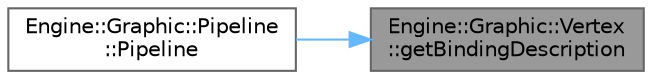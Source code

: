 digraph "Engine::Graphic::Vertex::getBindingDescription"
{
 // LATEX_PDF_SIZE
  bgcolor="transparent";
  edge [fontname=Helvetica,fontsize=10,labelfontname=Helvetica,labelfontsize=10];
  node [fontname=Helvetica,fontsize=10,shape=box,height=0.2,width=0.4];
  rankdir="RL";
  Node1 [id="Node000001",label="Engine::Graphic::Vertex\l::getBindingDescription",height=0.2,width=0.4,color="gray40", fillcolor="grey60", style="filled", fontcolor="black",tooltip="Obtiene la descripción del binding de entrada de vértices."];
  Node1 -> Node2 [id="edge1_Node000001_Node000002",dir="back",color="steelblue1",style="solid",tooltip=" "];
  Node2 [id="Node000002",label="Engine::Graphic::Pipeline\l::Pipeline",height=0.2,width=0.4,color="grey40", fillcolor="white", style="filled",URL="$class_engine_1_1_graphic_1_1_pipeline.html#ac89b1368008db9b4462fa251dec15d1d",tooltip="Constructor que inicializa el pipeline gráfico."];
}
